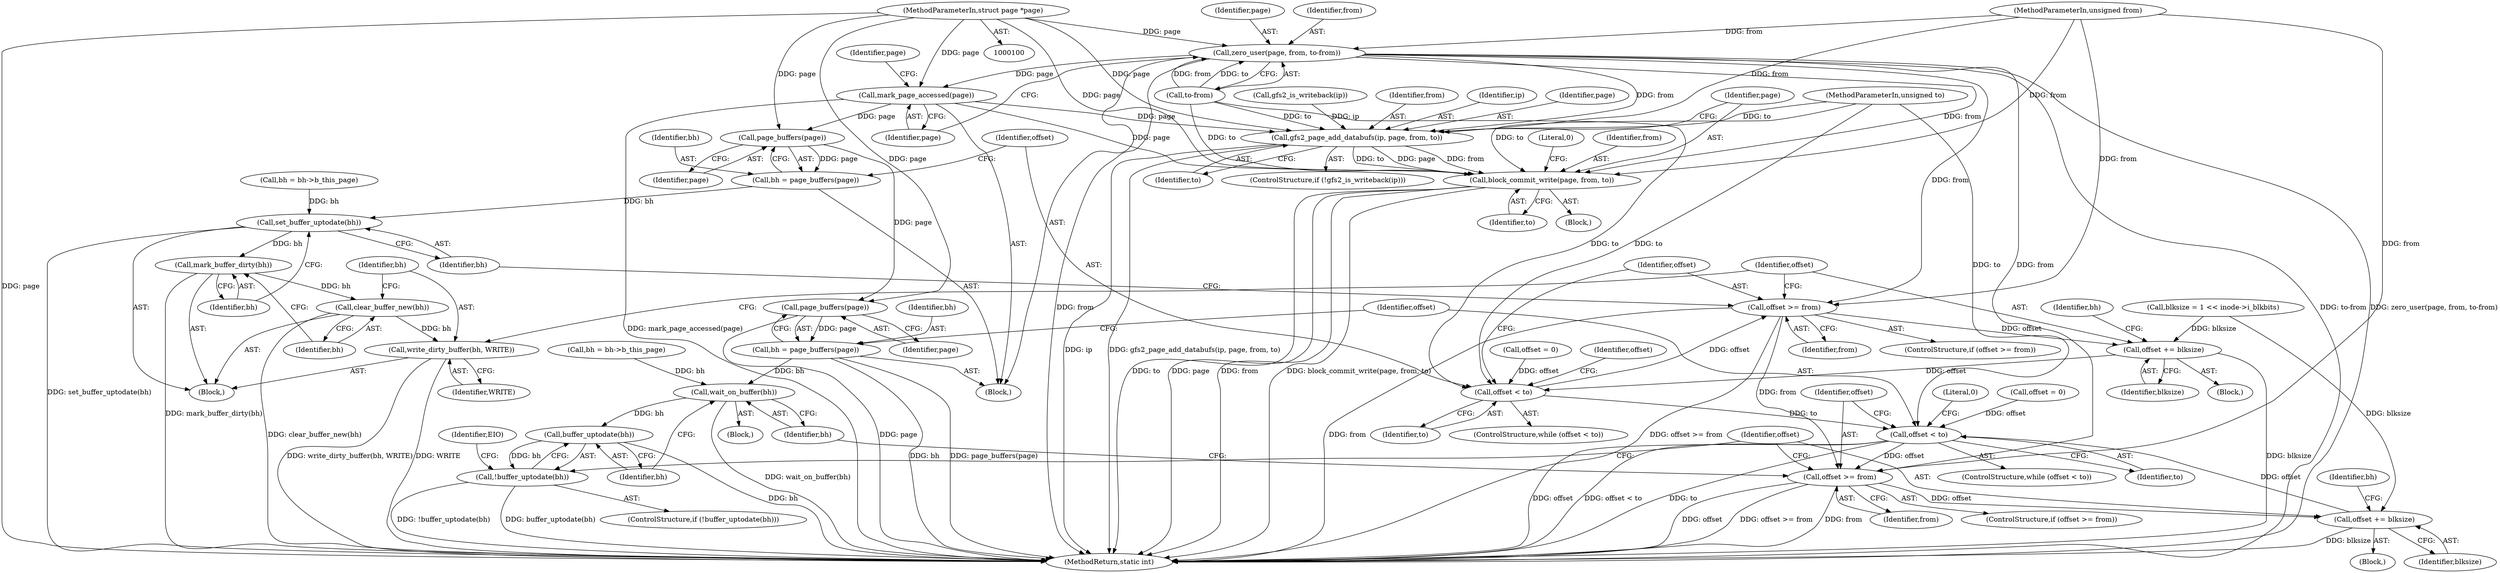 digraph "1_linux_64dd153c83743af81f20924c6343652d731eeecb_0@pointer" {
"1000101" [label="(MethodParameterIn,struct page *page)"];
"1000136" [label="(Call,zero_user(page, from, to-from))"];
"1000142" [label="(Call,mark_page_accessed(page))"];
"1000160" [label="(Call,gfs2_page_add_databufs(ip, page, from, to))"];
"1000165" [label="(Call,block_commit_write(page, from, to))"];
"1000176" [label="(Call,page_buffers(page))"];
"1000174" [label="(Call,bh = page_buffers(page))"];
"1000188" [label="(Call,set_buffer_uptodate(bh))"];
"1000190" [label="(Call,mark_buffer_dirty(bh))"];
"1000192" [label="(Call,clear_buffer_new(bh))"];
"1000194" [label="(Call,write_dirty_buffer(bh, WRITE))"];
"1000210" [label="(Call,page_buffers(page))"];
"1000208" [label="(Call,bh = page_buffers(page))"];
"1000222" [label="(Call,wait_on_buffer(bh))"];
"1000226" [label="(Call,buffer_uptodate(bh))"];
"1000225" [label="(Call,!buffer_uptodate(bh))"];
"1000184" [label="(Call,offset >= from)"];
"1000197" [label="(Call,offset += blksize)"];
"1000179" [label="(Call,offset < to)"];
"1000213" [label="(Call,offset < to)"];
"1000218" [label="(Call,offset >= from)"];
"1000231" [label="(Call,offset += blksize)"];
"1000177" [label="(Identifier,page)"];
"1000241" [label="(MethodReturn,static int)"];
"1000231" [label="(Call,offset += blksize)"];
"1000170" [label="(Literal,0)"];
"1000200" [label="(Call,bh = bh->b_this_page)"];
"1000222" [label="(Call,wait_on_buffer(bh))"];
"1000101" [label="(MethodParameterIn,struct page *page)"];
"1000225" [label="(Call,!buffer_uptodate(bh))"];
"1000210" [label="(Call,page_buffers(page))"];
"1000171" [label="(Call,offset = 0)"];
"1000178" [label="(ControlStructure,while (offset < to))"];
"1000199" [label="(Identifier,blksize)"];
"1000137" [label="(Identifier,page)"];
"1000212" [label="(ControlStructure,while (offset < to))"];
"1000188" [label="(Call,set_buffer_uptodate(bh))"];
"1000161" [label="(Identifier,ip)"];
"1000234" [label="(Call,bh = bh->b_this_page)"];
"1000219" [label="(Identifier,offset)"];
"1000176" [label="(Call,page_buffers(page))"];
"1000230" [label="(Identifier,EIO)"];
"1000195" [label="(Identifier,bh)"];
"1000179" [label="(Call,offset < to)"];
"1000227" [label="(Identifier,bh)"];
"1000180" [label="(Identifier,offset)"];
"1000205" [label="(Call,offset = 0)"];
"1000226" [label="(Call,buffer_uptodate(bh))"];
"1000190" [label="(Call,mark_buffer_dirty(bh))"];
"1000138" [label="(Identifier,from)"];
"1000162" [label="(Identifier,page)"];
"1000143" [label="(Identifier,page)"];
"1000102" [label="(MethodParameterIn,unsigned from)"];
"1000216" [label="(Block,)"];
"1000184" [label="(Call,offset >= from)"];
"1000175" [label="(Identifier,bh)"];
"1000191" [label="(Identifier,bh)"];
"1000139" [label="(Call,to-from)"];
"1000122" [label="(Call,blksize = 1 << inode->i_blkbits)"];
"1000232" [label="(Identifier,offset)"];
"1000183" [label="(ControlStructure,if (offset >= from))"];
"1000174" [label="(Call,bh = page_buffers(page))"];
"1000148" [label="(Identifier,page)"];
"1000233" [label="(Identifier,blksize)"];
"1000192" [label="(Call,clear_buffer_new(bh))"];
"1000213" [label="(Call,offset < to)"];
"1000158" [label="(Call,gfs2_is_writeback(ip))"];
"1000198" [label="(Identifier,offset)"];
"1000208" [label="(Call,bh = page_buffers(page))"];
"1000103" [label="(MethodParameterIn,unsigned to)"];
"1000186" [label="(Identifier,from)"];
"1000193" [label="(Identifier,bh)"];
"1000215" [label="(Identifier,to)"];
"1000167" [label="(Identifier,from)"];
"1000217" [label="(ControlStructure,if (offset >= from))"];
"1000185" [label="(Identifier,offset)"];
"1000155" [label="(Block,)"];
"1000220" [label="(Identifier,from)"];
"1000201" [label="(Identifier,bh)"];
"1000189" [label="(Identifier,bh)"];
"1000168" [label="(Identifier,to)"];
"1000182" [label="(Block,)"];
"1000165" [label="(Call,block_commit_write(page, from, to))"];
"1000197" [label="(Call,offset += blksize)"];
"1000164" [label="(Identifier,to)"];
"1000223" [label="(Identifier,bh)"];
"1000235" [label="(Identifier,bh)"];
"1000194" [label="(Call,write_dirty_buffer(bh, WRITE))"];
"1000218" [label="(Call,offset >= from)"];
"1000166" [label="(Identifier,page)"];
"1000214" [label="(Identifier,offset)"];
"1000206" [label="(Identifier,offset)"];
"1000160" [label="(Call,gfs2_page_add_databufs(ip, page, from, to))"];
"1000187" [label="(Block,)"];
"1000224" [label="(ControlStructure,if (!buffer_uptodate(bh)))"];
"1000221" [label="(Block,)"];
"1000209" [label="(Identifier,bh)"];
"1000181" [label="(Identifier,to)"];
"1000136" [label="(Call,zero_user(page, from, to-from))"];
"1000240" [label="(Literal,0)"];
"1000142" [label="(Call,mark_page_accessed(page))"];
"1000105" [label="(Block,)"];
"1000156" [label="(ControlStructure,if (!gfs2_is_writeback(ip)))"];
"1000196" [label="(Identifier,WRITE)"];
"1000211" [label="(Identifier,page)"];
"1000163" [label="(Identifier,from)"];
"1000101" -> "1000100"  [label="AST: "];
"1000101" -> "1000241"  [label="DDG: page"];
"1000101" -> "1000136"  [label="DDG: page"];
"1000101" -> "1000142"  [label="DDG: page"];
"1000101" -> "1000160"  [label="DDG: page"];
"1000101" -> "1000165"  [label="DDG: page"];
"1000101" -> "1000176"  [label="DDG: page"];
"1000101" -> "1000210"  [label="DDG: page"];
"1000136" -> "1000105"  [label="AST: "];
"1000136" -> "1000139"  [label="CFG: "];
"1000137" -> "1000136"  [label="AST: "];
"1000138" -> "1000136"  [label="AST: "];
"1000139" -> "1000136"  [label="AST: "];
"1000143" -> "1000136"  [label="CFG: "];
"1000136" -> "1000241"  [label="DDG: from"];
"1000136" -> "1000241"  [label="DDG: to-from"];
"1000136" -> "1000241"  [label="DDG: zero_user(page, from, to-from)"];
"1000139" -> "1000136"  [label="DDG: from"];
"1000139" -> "1000136"  [label="DDG: to"];
"1000102" -> "1000136"  [label="DDG: from"];
"1000136" -> "1000142"  [label="DDG: page"];
"1000136" -> "1000160"  [label="DDG: from"];
"1000136" -> "1000165"  [label="DDG: from"];
"1000136" -> "1000184"  [label="DDG: from"];
"1000136" -> "1000218"  [label="DDG: from"];
"1000142" -> "1000105"  [label="AST: "];
"1000142" -> "1000143"  [label="CFG: "];
"1000143" -> "1000142"  [label="AST: "];
"1000148" -> "1000142"  [label="CFG: "];
"1000142" -> "1000241"  [label="DDG: mark_page_accessed(page)"];
"1000142" -> "1000160"  [label="DDG: page"];
"1000142" -> "1000165"  [label="DDG: page"];
"1000142" -> "1000176"  [label="DDG: page"];
"1000160" -> "1000156"  [label="AST: "];
"1000160" -> "1000164"  [label="CFG: "];
"1000161" -> "1000160"  [label="AST: "];
"1000162" -> "1000160"  [label="AST: "];
"1000163" -> "1000160"  [label="AST: "];
"1000164" -> "1000160"  [label="AST: "];
"1000166" -> "1000160"  [label="CFG: "];
"1000160" -> "1000241"  [label="DDG: gfs2_page_add_databufs(ip, page, from, to)"];
"1000160" -> "1000241"  [label="DDG: ip"];
"1000158" -> "1000160"  [label="DDG: ip"];
"1000102" -> "1000160"  [label="DDG: from"];
"1000139" -> "1000160"  [label="DDG: to"];
"1000103" -> "1000160"  [label="DDG: to"];
"1000160" -> "1000165"  [label="DDG: page"];
"1000160" -> "1000165"  [label="DDG: from"];
"1000160" -> "1000165"  [label="DDG: to"];
"1000165" -> "1000155"  [label="AST: "];
"1000165" -> "1000168"  [label="CFG: "];
"1000166" -> "1000165"  [label="AST: "];
"1000167" -> "1000165"  [label="AST: "];
"1000168" -> "1000165"  [label="AST: "];
"1000170" -> "1000165"  [label="CFG: "];
"1000165" -> "1000241"  [label="DDG: to"];
"1000165" -> "1000241"  [label="DDG: page"];
"1000165" -> "1000241"  [label="DDG: from"];
"1000165" -> "1000241"  [label="DDG: block_commit_write(page, from, to)"];
"1000102" -> "1000165"  [label="DDG: from"];
"1000139" -> "1000165"  [label="DDG: to"];
"1000103" -> "1000165"  [label="DDG: to"];
"1000176" -> "1000174"  [label="AST: "];
"1000176" -> "1000177"  [label="CFG: "];
"1000177" -> "1000176"  [label="AST: "];
"1000174" -> "1000176"  [label="CFG: "];
"1000176" -> "1000174"  [label="DDG: page"];
"1000176" -> "1000210"  [label="DDG: page"];
"1000174" -> "1000105"  [label="AST: "];
"1000175" -> "1000174"  [label="AST: "];
"1000180" -> "1000174"  [label="CFG: "];
"1000174" -> "1000188"  [label="DDG: bh"];
"1000188" -> "1000187"  [label="AST: "];
"1000188" -> "1000189"  [label="CFG: "];
"1000189" -> "1000188"  [label="AST: "];
"1000191" -> "1000188"  [label="CFG: "];
"1000188" -> "1000241"  [label="DDG: set_buffer_uptodate(bh)"];
"1000200" -> "1000188"  [label="DDG: bh"];
"1000188" -> "1000190"  [label="DDG: bh"];
"1000190" -> "1000187"  [label="AST: "];
"1000190" -> "1000191"  [label="CFG: "];
"1000191" -> "1000190"  [label="AST: "];
"1000193" -> "1000190"  [label="CFG: "];
"1000190" -> "1000241"  [label="DDG: mark_buffer_dirty(bh)"];
"1000190" -> "1000192"  [label="DDG: bh"];
"1000192" -> "1000187"  [label="AST: "];
"1000192" -> "1000193"  [label="CFG: "];
"1000193" -> "1000192"  [label="AST: "];
"1000195" -> "1000192"  [label="CFG: "];
"1000192" -> "1000241"  [label="DDG: clear_buffer_new(bh)"];
"1000192" -> "1000194"  [label="DDG: bh"];
"1000194" -> "1000187"  [label="AST: "];
"1000194" -> "1000196"  [label="CFG: "];
"1000195" -> "1000194"  [label="AST: "];
"1000196" -> "1000194"  [label="AST: "];
"1000198" -> "1000194"  [label="CFG: "];
"1000194" -> "1000241"  [label="DDG: write_dirty_buffer(bh, WRITE)"];
"1000194" -> "1000241"  [label="DDG: WRITE"];
"1000210" -> "1000208"  [label="AST: "];
"1000210" -> "1000211"  [label="CFG: "];
"1000211" -> "1000210"  [label="AST: "];
"1000208" -> "1000210"  [label="CFG: "];
"1000210" -> "1000241"  [label="DDG: page"];
"1000210" -> "1000208"  [label="DDG: page"];
"1000208" -> "1000105"  [label="AST: "];
"1000209" -> "1000208"  [label="AST: "];
"1000214" -> "1000208"  [label="CFG: "];
"1000208" -> "1000241"  [label="DDG: bh"];
"1000208" -> "1000241"  [label="DDG: page_buffers(page)"];
"1000208" -> "1000222"  [label="DDG: bh"];
"1000222" -> "1000221"  [label="AST: "];
"1000222" -> "1000223"  [label="CFG: "];
"1000223" -> "1000222"  [label="AST: "];
"1000227" -> "1000222"  [label="CFG: "];
"1000222" -> "1000241"  [label="DDG: wait_on_buffer(bh)"];
"1000234" -> "1000222"  [label="DDG: bh"];
"1000222" -> "1000226"  [label="DDG: bh"];
"1000226" -> "1000225"  [label="AST: "];
"1000226" -> "1000227"  [label="CFG: "];
"1000227" -> "1000226"  [label="AST: "];
"1000225" -> "1000226"  [label="CFG: "];
"1000226" -> "1000241"  [label="DDG: bh"];
"1000226" -> "1000225"  [label="DDG: bh"];
"1000225" -> "1000224"  [label="AST: "];
"1000230" -> "1000225"  [label="CFG: "];
"1000232" -> "1000225"  [label="CFG: "];
"1000225" -> "1000241"  [label="DDG: !buffer_uptodate(bh)"];
"1000225" -> "1000241"  [label="DDG: buffer_uptodate(bh)"];
"1000184" -> "1000183"  [label="AST: "];
"1000184" -> "1000186"  [label="CFG: "];
"1000185" -> "1000184"  [label="AST: "];
"1000186" -> "1000184"  [label="AST: "];
"1000189" -> "1000184"  [label="CFG: "];
"1000198" -> "1000184"  [label="CFG: "];
"1000184" -> "1000241"  [label="DDG: from"];
"1000184" -> "1000241"  [label="DDG: offset >= from"];
"1000179" -> "1000184"  [label="DDG: offset"];
"1000102" -> "1000184"  [label="DDG: from"];
"1000184" -> "1000197"  [label="DDG: offset"];
"1000184" -> "1000218"  [label="DDG: from"];
"1000197" -> "1000182"  [label="AST: "];
"1000197" -> "1000199"  [label="CFG: "];
"1000198" -> "1000197"  [label="AST: "];
"1000199" -> "1000197"  [label="AST: "];
"1000201" -> "1000197"  [label="CFG: "];
"1000197" -> "1000241"  [label="DDG: blksize"];
"1000197" -> "1000179"  [label="DDG: offset"];
"1000122" -> "1000197"  [label="DDG: blksize"];
"1000179" -> "1000178"  [label="AST: "];
"1000179" -> "1000181"  [label="CFG: "];
"1000180" -> "1000179"  [label="AST: "];
"1000181" -> "1000179"  [label="AST: "];
"1000185" -> "1000179"  [label="CFG: "];
"1000206" -> "1000179"  [label="CFG: "];
"1000171" -> "1000179"  [label="DDG: offset"];
"1000139" -> "1000179"  [label="DDG: to"];
"1000103" -> "1000179"  [label="DDG: to"];
"1000179" -> "1000213"  [label="DDG: to"];
"1000213" -> "1000212"  [label="AST: "];
"1000213" -> "1000215"  [label="CFG: "];
"1000214" -> "1000213"  [label="AST: "];
"1000215" -> "1000213"  [label="AST: "];
"1000219" -> "1000213"  [label="CFG: "];
"1000240" -> "1000213"  [label="CFG: "];
"1000213" -> "1000241"  [label="DDG: offset"];
"1000213" -> "1000241"  [label="DDG: offset < to"];
"1000213" -> "1000241"  [label="DDG: to"];
"1000205" -> "1000213"  [label="DDG: offset"];
"1000231" -> "1000213"  [label="DDG: offset"];
"1000103" -> "1000213"  [label="DDG: to"];
"1000213" -> "1000218"  [label="DDG: offset"];
"1000218" -> "1000217"  [label="AST: "];
"1000218" -> "1000220"  [label="CFG: "];
"1000219" -> "1000218"  [label="AST: "];
"1000220" -> "1000218"  [label="AST: "];
"1000223" -> "1000218"  [label="CFG: "];
"1000232" -> "1000218"  [label="CFG: "];
"1000218" -> "1000241"  [label="DDG: offset"];
"1000218" -> "1000241"  [label="DDG: offset >= from"];
"1000218" -> "1000241"  [label="DDG: from"];
"1000102" -> "1000218"  [label="DDG: from"];
"1000218" -> "1000231"  [label="DDG: offset"];
"1000231" -> "1000216"  [label="AST: "];
"1000231" -> "1000233"  [label="CFG: "];
"1000232" -> "1000231"  [label="AST: "];
"1000233" -> "1000231"  [label="AST: "];
"1000235" -> "1000231"  [label="CFG: "];
"1000231" -> "1000241"  [label="DDG: blksize"];
"1000122" -> "1000231"  [label="DDG: blksize"];
}
